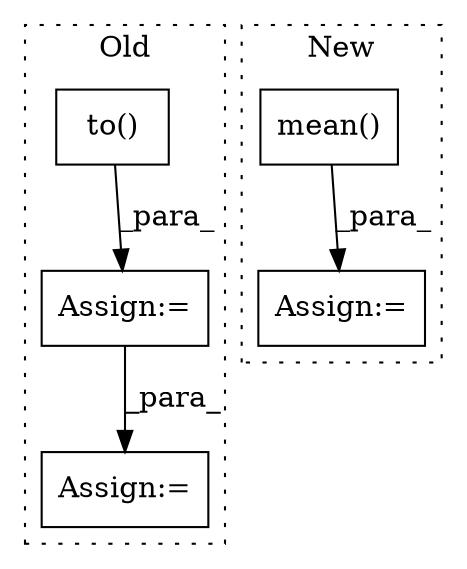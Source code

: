 digraph G {
subgraph cluster0 {
1 [label="to()" a="75" s="4046,4096" l="34,1" shape="box"];
3 [label="Assign:=" a="68" s="4229" l="3" shape="box"];
5 [label="Assign:=" a="68" s="4112" l="3" shape="box"];
label = "Old";
style="dotted";
}
subgraph cluster1 {
2 [label="mean()" a="75" s="4567" l="45" shape="box"];
4 [label="Assign:=" a="68" s="4637" l="4" shape="box"];
label = "New";
style="dotted";
}
1 -> 5 [label="_para_"];
2 -> 4 [label="_para_"];
5 -> 3 [label="_para_"];
}